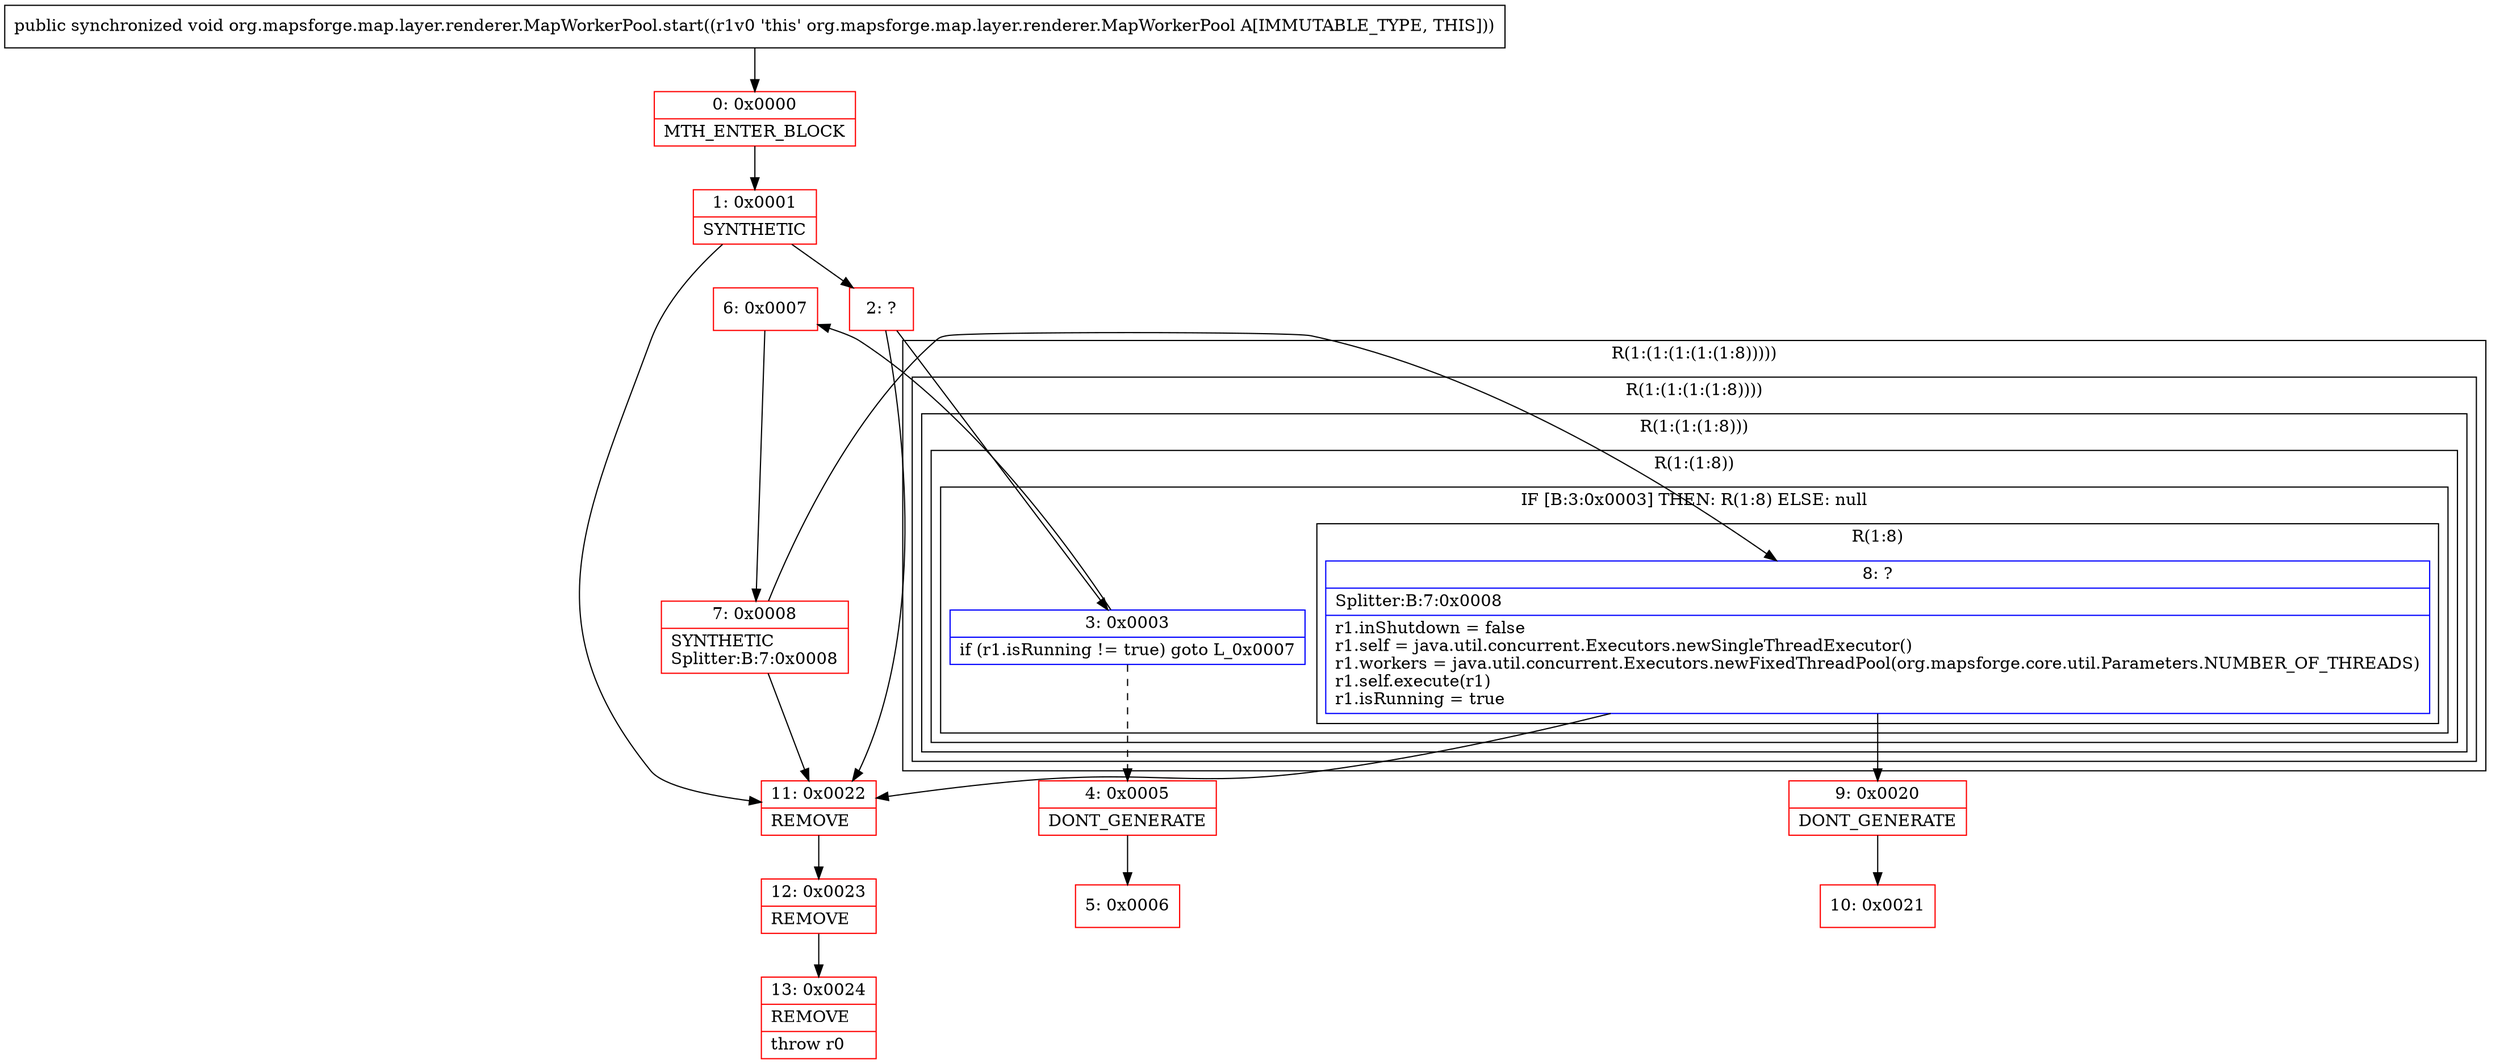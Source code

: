 digraph "CFG fororg.mapsforge.map.layer.renderer.MapWorkerPool.start()V" {
subgraph cluster_Region_1507162965 {
label = "R(1:(1:(1:(1:(1:8)))))";
node [shape=record,color=blue];
subgraph cluster_Region_905610017 {
label = "R(1:(1:(1:(1:8))))";
node [shape=record,color=blue];
subgraph cluster_Region_1216527682 {
label = "R(1:(1:(1:8)))";
node [shape=record,color=blue];
subgraph cluster_Region_801204015 {
label = "R(1:(1:8))";
node [shape=record,color=blue];
subgraph cluster_IfRegion_1564261969 {
label = "IF [B:3:0x0003] THEN: R(1:8) ELSE: null";
node [shape=record,color=blue];
Node_3 [shape=record,label="{3\:\ 0x0003|if (r1.isRunning != true) goto L_0x0007\l}"];
subgraph cluster_Region_1010748764 {
label = "R(1:8)";
node [shape=record,color=blue];
Node_8 [shape=record,label="{8\:\ ?|Splitter:B:7:0x0008\l|r1.inShutdown = false\lr1.self = java.util.concurrent.Executors.newSingleThreadExecutor()\lr1.workers = java.util.concurrent.Executors.newFixedThreadPool(org.mapsforge.core.util.Parameters.NUMBER_OF_THREADS)\lr1.self.execute(r1)\lr1.isRunning = true\l}"];
}
}
}
}
}
}
Node_0 [shape=record,color=red,label="{0\:\ 0x0000|MTH_ENTER_BLOCK\l}"];
Node_1 [shape=record,color=red,label="{1\:\ 0x0001|SYNTHETIC\l}"];
Node_2 [shape=record,color=red,label="{2\:\ ?}"];
Node_4 [shape=record,color=red,label="{4\:\ 0x0005|DONT_GENERATE\l}"];
Node_5 [shape=record,color=red,label="{5\:\ 0x0006}"];
Node_6 [shape=record,color=red,label="{6\:\ 0x0007}"];
Node_7 [shape=record,color=red,label="{7\:\ 0x0008|SYNTHETIC\lSplitter:B:7:0x0008\l}"];
Node_9 [shape=record,color=red,label="{9\:\ 0x0020|DONT_GENERATE\l}"];
Node_10 [shape=record,color=red,label="{10\:\ 0x0021}"];
Node_11 [shape=record,color=red,label="{11\:\ 0x0022|REMOVE\l}"];
Node_12 [shape=record,color=red,label="{12\:\ 0x0023|REMOVE\l}"];
Node_13 [shape=record,color=red,label="{13\:\ 0x0024|REMOVE\l|throw r0\l}"];
MethodNode[shape=record,label="{public synchronized void org.mapsforge.map.layer.renderer.MapWorkerPool.start((r1v0 'this' org.mapsforge.map.layer.renderer.MapWorkerPool A[IMMUTABLE_TYPE, THIS])) }"];
MethodNode -> Node_0;
Node_3 -> Node_4[style=dashed];
Node_3 -> Node_6;
Node_8 -> Node_9;
Node_8 -> Node_11;
Node_0 -> Node_1;
Node_1 -> Node_2;
Node_1 -> Node_11;
Node_2 -> Node_3;
Node_2 -> Node_11;
Node_4 -> Node_5;
Node_6 -> Node_7;
Node_7 -> Node_8;
Node_7 -> Node_11;
Node_9 -> Node_10;
Node_11 -> Node_12;
Node_12 -> Node_13;
}

